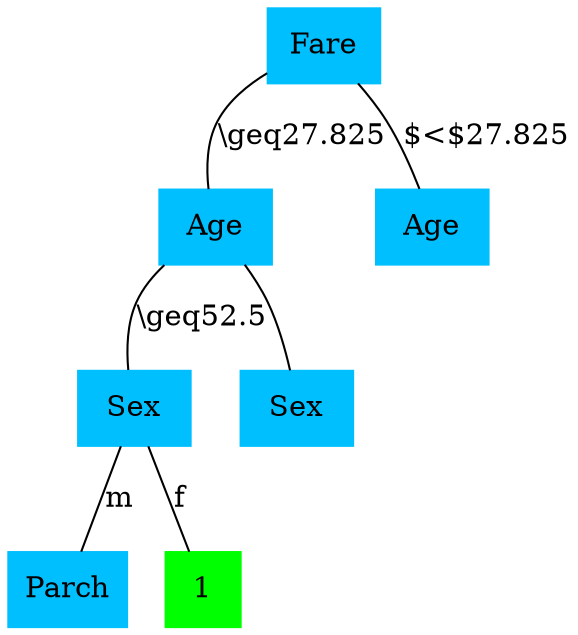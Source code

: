 graph myGraph{
    node [shape = rect, style = filled, color = deepskyblue]
    node [label = Cabin];
    node [label = Fare];
    Fare;
    node [label = Parch];
    parch1;
    node [label = SibSp];
    node [label = Pclass];
    node [label = Age];
    age1;age2;
    node [label = Embarked];
    node [label = Sex];
    sex1;sex2


    node [shape = square, style = filled, color = green]
    node [label = 0];
    node [label = 1];
    f1;

    Fare -- age1[label = "\\geq27.825"];
    age1 -- sex1[label = "\\geq52.5"];
    sex1 -- f1[label = f];
    sex1 -- parch1[label = m];

    age1 -- sex2;

    Fare -- age2[label = "$<$27.825"];
    
}